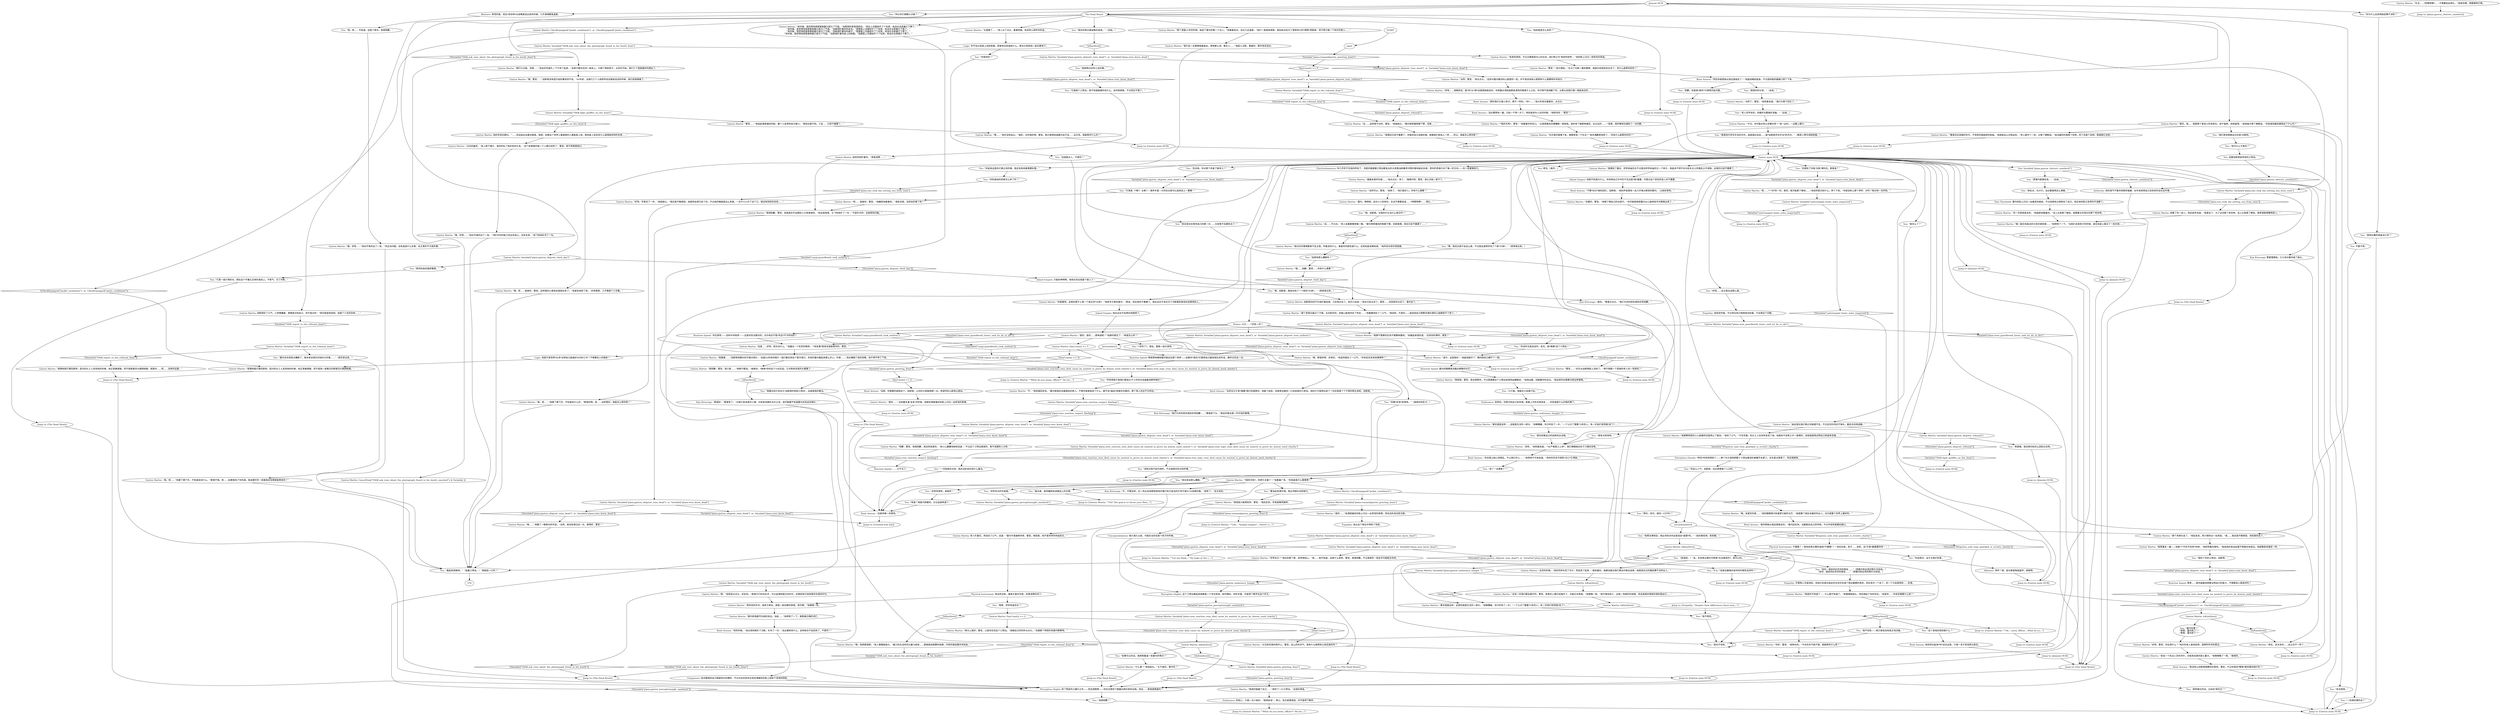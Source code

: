 # PLAZA / GASTON
# Florid and jolly, Gaston Martin is standing in a sunspot and loudly eating a giant ham sandwich.
# ==================================================
digraph G {
	  0 [label="START"];
	  1 [label="input"];
	  2 [label="Gaston Martin: Variable[\"plaza.rene_guardbooth_branc_said_its_do_or_die\"]"];
	  3 [label="Variable[\"plaza.rene_guardbooth_branc_said_its_do_or_die\"]", shape=diamond];
	  4 [label="!(Variable[\"plaza.rene_guardbooth_branc_said_its_do_or_die\"])", shape=diamond];
	  5 [label="Gaston Martin: IsKimHere()"];
	  6 [label="IsKimHere()", shape=diamond];
	  7 [label="!(IsKimHere())", shape=diamond];
	  8 [label="Gaston Martin: “事实就是这样，这真的就是生活的一部分，”他嘟囔着，你只听到了一半。“一个认识了整整79年的人，有一天他们突然就*走了*……”"];
	  9 [label="You: “告诉我吧。”"];
	  10 [label="Gaston Martin: Variable[\"yard.hanged_boots_soles_inspected\"]"];
	  11 [label="Variable[\"yard.hanged_boots_soles_inspected\"]", shape=diamond];
	  12 [label="!(Variable[\"yard.hanged_boots_soles_inspected\"])", shape=diamond];
	  13 [label="Physical Instrument: 他当然没有，基佬才喜欢花呢。别再浪费时间了。"];
	  14 [label="You: 再见。[离开。]"];
	  15 [label="You: “破冰者，我将碾碎前进路途上的冰雪。”"];
	  16 [label="Jump to: [Jeannie HUB]"];
	  17 [label="René Arnoux: “你总是让她心烦意乱，不让我们开心……”他愤愤不平地说道。“用你的花言巧语和*点心*引诱她。”"];
	  18 [label="Gaston Martin: 他看了你一会儿，然后低声说道。“我拿走了，为了记住那个老杂种。没人比我更了解他，我希望能够睹物思人。”"];
	  19 [label="Jump to: [Gaston main HUB]"];
	  20 [label="Empathy: 他从这个想法中得到了安慰。"];
	  21 [label="Gaston Martin: 加斯顿闷闷不乐地盯着铅球。几秒钟过去了。他开口说道：“现在已经太迟了，警官……你回来的太迟了。雷内走了。”"];
	  22 [label="Gaston Martin: “那个老家伙躲过了子弹，长剑和炸药，却被心脏病夺走了性命……”他重重地叹了一口气。“很讽刺，不是吗——就连他自己那颗充满仇恨的心脏都受不了他了。”"];
	  23 [label="You: “喂，我说过我不会这么做，不过我还是帮你找了个新*大球*。”（把球拿出来。）"];
	  24 [label="You: “其实真没那么糟糕。”"];
	  25 [label="Gaston Martin: 他惊恐地盯着你。“真是浪费……”"];
	  26 [label="René Arnoux: “我没有让加斯顿隐瞒你的意思，警官，不过你真有*警察*事务要找我们吗？”"];
	  27 [label="Gaston Martin: “呃……谢谢你，警官。”他嫌恶地看着你。“请告诉我，没有别的事了吧？”"];
	  28 [label="Gaston Martin: Variable[\"plaza.gaston_altgreet_rene_dead\"]  or  Variable[\"plaza.rene_know_dead\"]"];
	  29 [label="Variable[\"plaza.gaston_altgreet_rene_dead\"]  or  Variable[\"plaza.rene_know_dead\"]", shape=diamond];
	  30 [label="!(Variable[\"plaza.gaston_altgreet_rene_dead\"]  or  Variable[\"plaza.rene_know_dead\"])", shape=diamond];
	  31 [label="You: （低语到。）“金，在体育比赛中作弊是*无法接受的*。我可以的。”"];
	  32 [label="Reaction Speed: 雷内的眼睛里流露出尊敬的光芒。"];
	  33 [label="Jump to: [Gaston main HUB]"];
	  34 [label="Gaston Martin: IsKimHere()"];
	  35 [label="IsKimHere()", shape=diamond];
	  36 [label="!(IsKimHere())", shape=diamond];
	  37 [label="Inland Empire: 他永远也不会再玩地掷球了。"];
	  38 [label="Gaston main HUB"];
	  39 [label="Gaston Martin: “雷内和我都守在她的床边，当她……”他停顿了一下，搜索着正确的词汇。"];
	  40 [label="René Arnoux: “死的时候，”他尖锐地填补了沉默，补充了一句：“没必要粉饰什么。这样她也不会回来了，不是吗？”"];
	  41 [label="You: “你为什么会觉得她犹豫不决呢？”"];
	  42 [label="You: “那有点奇怪吧。”"];
	  43 [label="You: “我向你表示最诚挚的哀悼。”（总结。）"];
	  44 [label="Jump to: [The Dead Renés]"];
	  45 [label="Jump to: [Gaston main HUB]"];
	  46 [label="You: “我建议给它命名为‘加斯顿的狗屁三明治’，这就是我的看法。”"];
	  47 [label="Jump to: [Gaston main HUB]"];
	  48 [label="Gaston Martin: “滚开，这是我的！”他猛地躲开了，瞬间把自己都吓了一跳。"];
	  49 [label="Perception (Sight): 这个三明治看起来就像是一个烹饪奇迹，制作精妙，材料丰富。作者很了解烹饪这门手艺。"];
	  50 [label="Reaction Speed: ……它不见了。"];
	  51 [label="Gaston Martin: CancelTask(\"TASK.ask_rene_about_the_photograph_found_in_his_booth_canceled\")--[[ Variable[ ]]"];
	  52 [label="Gaston Martin: “我们认识她，没错……”他友好的面孔一下子亮了起来。“这辈子都住在同一条街上，只隔了两栋房子。从四岁开始，我们三个就是最好的朋友了。”"];
	  53 [label="René Arnoux: “那时我们只是小孩子。那不一样的。*你*……”高大的老兵看着你，点点头。"];
	  54 [label="René Arnoux: “没必要再来一遍，已经一千零一次了。特别是有外人在的时候。”他转向你：“警官？”"];
	  55 [label="Gaston Martin: “我猜他是打算回家吧，因为码头工人发现他的时候，他正穿着便服，而不是我一直看见的那套凤头鹦鹉制服。”"];
	  56 [label="Gaston Martin: “好吧，你拿走了一件。”他摇摇头。“我还是不敢相信，他居然会把它给了你，不过他的确就是这么死板。一旦不小心开了这个口，就没有辩驳的余地……”"];
	  57 [label="Gaston Martin: “也许是时候慢下来，稍微享受一下生活？”他充满歉意地笑了。“还有什么能帮你的吗？”"];
	  58 [label="Gaston Martin: “我猜这已经不重要了。你做你自己该做的事，就像我们其他人一样……所以，我能怎么帮你呢？”"];
	  59 [label="Gaston Martin: “哦，好吧……”他似乎离你远了一些。“完全没问题。没有造成什么伤害，反正真的不关我的事。”"];
	  60 [label="Gaston Martin: Variable[\"plaza.gaston_altgreet_rene_dead\"]  or  Variable[\"plaza.rene_know_dead\"]"];
	  61 [label="Variable[\"plaza.gaston_altgreet_rene_dead\"]  or  Variable[\"plaza.rene_know_dead\"]", shape=diamond];
	  62 [label="!(Variable[\"plaza.gaston_altgreet_rene_dead\"]  or  Variable[\"plaza.rene_know_dead\"])", shape=diamond];
	  63 [label="Gaston Martin: “不，”他快速回复到。“雷内是瑞瓦肖最固执的男人。不管你或者我说了什么，都不会*逼迫*他做任何事的。那个男人完全不为所动。”"];
	  64 [label="You: “你说得对，这不关我们的事。”"];
	  65 [label="Kim Kitsuragi: “那就好，”警督笑了。“对我们来说是件小事，对他来说确实无价之宝。他可能都不知道雷内还有这张相片。”"];
	  66 [label="Gaston Martin: “我真的不知道了……什么都不知道了。”他慢慢摇摇头，然后想起了你的存在。“但是你……你肯定需要什么吧？”"];
	  67 [label="You: “等等，伊苏林迪百合？”"];
	  68 [label="Jump to: [Gaston Martin: \"\"Life... *mnjam-mnjam*... doesn't n...\"]"];
	  69 [label="Gaston Martin: “我真的超越了自己……”他咬了一口三明治。“这就叫神圣。”"];
	  70 [label="Gaston Martin: “这……不太对。”老人连看都懒得看一眼。“雷内想穿着他的制服下葬。但是我猜，现在已经不重要了……”"];
	  71 [label="Jump to: [Gaston main HUB]"];
	  72 [label="Logic: 你不会从他身上找到答案。即使老兵知道些什么，那也已经和他一起长眠地下。"];
	  73 [label="Jump to: [Gaston Martin: \"\"Let me think...\" He looks at the c...\"]"];
	  74 [label="You: “所以你们俩都认识她？”"];
	  75 [label="You: “抱歉，但是我*真的*只想再问些问题。”"];
	  76 [label="Gaston Martin: “该死，”他笑着说道。“*从严格意义上讲*，我们俩跟她还处于订婚状态呢。”"];
	  77 [label="Gaston Martin: “当然了，警官，”他笑着说道。“我们只剩下回忆了。”"];
	  78 [label="You: “一些很刻薄的话？”"];
	  79 [label="Inland Empire: 万能的神明啊，他现在完全就是个废人了！"];
	  80 [label="Gaston Martin: Variable[\"TASK.report_to_the_tribunal_done\"]"];
	  81 [label="Variable[\"TASK.report_to_the_tribunal_done\"]", shape=diamond];
	  82 [label="!(Variable[\"TASK.report_to_the_tribunal_done\"])", shape=diamond];
	  83 [label="Jump to: [Gaston main HUB]"];
	  84 [label="You: “重油会危害环境。我必须想办法除掉它。”"];
	  85 [label="You: “你觉得是不是我们那段关于工作的对话逼着他那样做的？”"];
	  86 [label="Jump to: [Gaston main HUB]"];
	  87 [label="Jump to: [Gaston main HUB]"];
	  88 [label="Gaston Martin: “很抱歉，警官，我只是……”他擦干眼泪。“谢谢你，*谢谢*你的这个小纪念品。它对我来说真的太重要了。”"];
	  89 [label="You: “我不怕死——我只害怕没有真正地活着。”"];
	  90 [label="Gaston Martin: “什么事？”他抬起头。“关于谁的，雷内吗？”"];
	  91 [label="Inland Empire: 但是不知道为什么，你觉得自己手中的干花还是*很*重要。尽管对这个悲伤的老人并不重要。"];
	  92 [label="Gaston Martin: “又见到你真的很开心，警官。这么好的天气，我有什么能帮到公民武装的吗？"];
	  93 [label="You: “告诉我，你对那个死者了解多少？”"];
	  94 [label="Gaston Martin: “生活……*吧唧吧唧*……不需要如此挣扎。”他捂住嘴，想要掩饰打嗝。"];
	  95 [label="Jump to: [The Dead Renés]"];
	  96 [label="Jump to: [Gaston Martin: \"\"What do you mean, officer?\" He loo...\"]"];
	  97 [label="Gaston Martin: “去世的时候，”他的同伴补完了句子，然后笑了起来：“直到最后，她都没能在我们俩当中做出选择。她是我见过的最犹豫不决的女人。”"];
	  98 [label="Composure: 他试着维持自己那副快乐的模样，不过内在的悲伤在他布满皱纹的脸上投射下深深的阴影。"];
	  99 [label="Gaston Martin: “我再重复一遍——他是个*不折不扣的*杂种。”他转而看向弹坑。“就连他的老战友都不想留在他身边。他就像条老毒蛇一样。”"];
	  100 [label="Gaston Martin: “哦……抱歉，警官……你有什么需要？”"];
	  101 [label="Jump to: [Gaston main HUB]"];
	  102 [label="Gaston Martin: “哦……”他并没有抬头。“很好。对你很好啊，警官。我只是想知道雷内会不会……没关系。我能帮你什么吗？”"];
	  103 [label="Reaction Speed: 等等……是你逼着他想要证明自己的能力，不需要他人施舍的吗？"];
	  104 [label="Perception (Smell): *然后*你突然想到了——那个天才混球把整个三明治都浸在蜂蜜芥末里了。实在是太堕落了。而且很美味。"];
	  105 [label="Gaston Martin: “最最亲爱的珍妮……”他点点头，笑了。“随便问吧，警官，我认识她一辈子了。”"];
	  106 [label="You: “他为什么不喜欢？”"];
	  107 [label="Gaston Martin: “两年前的冬天，她死于肺炎。那是一条安静的旅程。很平静。”他微微一笑。"];
	  108 [label="Gaston Martin: “她总是在我们俩之间摇摆不定，不过这份时间还不够长，最后也没有成婚。”"];
	  109 [label="You: “他真有那么糟糕吗？”"];
	  110 [label="You: “他到底是怎么死的？”"];
	  111 [label="Gaston Martin: Variable[\"plaza.ene_took_the_setting_sun_from_rene\"]"];
	  112 [label="Variable[\"plaza.ene_took_the_setting_sun_from_rene\"]", shape=diamond];
	  113 [label="!(Variable[\"plaza.ene_took_the_setting_sun_from_rene\"])", shape=diamond];
	  114 [label="Jump to: [The Dead Renés]"];
	  115 [label="Jump to: [Gaston main HUB]"];
	  116 [label="Jump to: [Gaston main HUB]"];
	  117 [label="You: “看起来很美味。”（指着三明治。）“我能尝一口吗？”"];
	  118 [label="Electrochemistry: 你几乎听不见他的声音了。泡菜的香甜跟三明治散发出的大蒜黄油和腌渍洋葱的香味彼此协调，把你的思维引向了唯一的方向——你一定要拥有它。"];
	  119 [label="You: “火行者。我能在火焰里行走。”"];
	  120 [label="Jump to: [The Dead Renés]"];
	  121 [label="You: “讽刺对我不起作用的，不过我想问你点别的事。”"];
	  122 [label="Jump to: [Gaston Martin: \"\"What do you mean, officer?\" He loo...\"]"];
	  123 [label="Gaston Martin: Variable[\"plaza.gaston_endurance_hunger_\"]"];
	  124 [label="Variable[\"plaza.gaston_endurance_hunger_\"]", shape=diamond];
	  125 [label="!(Variable[\"plaza.gaston_endurance_hunger_\"])", shape=diamond];
	  126 [label="Jump to: [Empathy: \"Despite their differences these men...\"]"];
	  127 [label="You: “首先权衡自己的选择完全没错。”"];
	  128 [label="Gaston Martin: Variable[\"plaza.gaston_altgreet_tribunal\"]"];
	  129 [label="Variable[\"plaza.gaston_altgreet_tribunal\"]", shape=diamond];
	  130 [label="!(Variable[\"plaza.gaston_altgreet_tribunal\"])", shape=diamond];
	  131 [label="You: “真遗憾。我还想问他怎么回到过去呢。”"];
	  132 [label="Gaston Martin: “那个混蛋16岁的时候，她成了雷内的第一个女人。”他看着老兵，目光几近温柔。“他们一直相亲相爱，直到他决定为了某种伟大的*理想*而献身，而不愿只做一个快乐的男人……”"];
	  133 [label="Gaston Martin: “哦，警官……”加斯顿没有因为他的爆发而不安。“80年前，当我们三个人刚刚学会走路和说话的时候，就已经很难看了。”"];
	  134 [label="Pain Threshold: 雷内的脸上闪过一丝痛苦的痕迹，不过他很快又控制住了自己。现在他的脸又变得风平浪静了。"];
	  135 [label="Gaston Martin: IsKimHere()"];
	  136 [label="IsKimHere()", shape=diamond];
	  137 [label="!(IsKimHere())", shape=diamond];
	  138 [label="Gaston Martin: “总有一天我们都会离开的，警官。我爱的人都已经离开了。可能正在等我。”他微微一笑。“我不害怕死亡。这是一场美好的旅程，而且我真的很想念我的朋友们……”"];
	  139 [label="Gaston Martin: Variable[\"plaza.gaston_altgreet_rene_dead\"]  or  Variable[\"plaza.rene_know_dead\"]"];
	  140 [label="Variable[\"plaza.gaston_altgreet_rene_dead\"]  or  Variable[\"plaza.rene_know_dead\"]", shape=diamond];
	  141 [label="!(Variable[\"plaza.gaston_altgreet_rene_dead\"]  or  Variable[\"plaza.rene_know_dead\"])", shape=diamond];
	  142 [label="Gaston Martin: Variable[\"plaza.gaston_altgreet_rene_dead\"]  or  Variable[\"plaza.rene_know_dead\"]"];
	  143 [label="Variable[\"plaza.gaston_altgreet_rene_dead\"]  or  Variable[\"plaza.rene_know_dead\"]", shape=diamond];
	  144 [label="!(Variable[\"plaza.gaston_altgreet_rene_dead\"]  or  Variable[\"plaza.rene_know_dead\"])", shape=diamond];
	  145 [label="Gaston Martin: “世界末日？”他向后靠了靠，显然很担心。“我……我不知道，这是什么意思，警官。我很抱歉。不过谢谢你！我会尽可能配合你的。”"];
	  146 [label="Gaston Martin: Variable[\"plaza.gaston_perceptionsight_sandwich\"]"];
	  147 [label="Variable[\"plaza.gaston_perceptionsight_sandwich\"]", shape=diamond];
	  148 [label="!(Variable[\"plaza.gaston_perceptionsight_sandwich\"])", shape=diamond];
	  149 [label="You: “拜托，老兄，就咬一口行吗？”"];
	  150 [label="Logic: 他是不是觉得*必须*证明自己能做好分内的工作？不需要别人的施舍？"];
	  151 [label="Gaston Martin: IsKimHere()"];
	  152 [label="IsKimHere()", shape=diamond];
	  153 [label="!(IsKimHere())", shape=diamond];
	  154 [label="You: “如果可以的话，我想再重温一些雷内的情况？”"];
	  155 [label="Kim Kitsuragi: 警督慢慢地，久久地对着你摇了摇头。"];
	  156 [label="Gaston Martin: “她对任何事情都拿不定主意。早餐该吃什么，最喜欢的颜色是什么，还有到底该嫁给谁。”他的目光快乐而疏离。"];
	  157 [label="You: “某种右翼的保皇派口号？”"];
	  158 [label="Gaston Martin: “‘要是在纪尧姆的年代，不用审判就能把你枪毙。’他就是这么对我说的。”老人振作了一些，又擦了擦眼泪。“他活着的时候是个杂种，死了还是个杂种。那就随它去吧。”"];
	  159 [label="Jump to: [Gaston main HUB]"];
	  160 [label="Gaston Martin: “是的，是的……那味道呢？”他靠的更近了。“味道怎么样？”"];
	  161 [label="You: “味道？我就只顾着吃，忘记品尝味道了。”"];
	  162 [label="You: “*求你了*，朋友，跟我一起分享吧。”"];
	  163 [label="Gaston Martin: Variable[\"XP.gaston_said_rene_guardjob_is_evrarts_charity\"]"];
	  164 [label="Variable[\"XP.gaston_said_rene_guardjob_is_evrarts_charity\"]", shape=diamond];
	  165 [label="!(Variable[\"XP.gaston_said_rene_guardjob_is_evrarts_charity\"])", shape=diamond];
	  166 [label="Physical Instrument: 不重要？！保持体育比赛的诚信*不重要*？！快拉住我，孩子……该死，这*才是*最重要的吧！！！"];
	  167 [label="Gaston Martin: 老人盯着花，然后叹了口气，说道：“雷内不是植物学家，警官。相信我，他不喜欢伊苏林迪百合。”"];
	  168 [label="Gaston Martin: “我，呃……”他摸了摸下巴，不知道该说什么。“那很不错。呃……如果我挡了你的道，我会挪开的！或者我还有哪里能帮到你？”"];
	  169 [label="Jump to: [Gaston Martin: \"\"Oh? The goal is to throw your *bou...\"]"];
	  170 [label="René Arnoux: 他突然记起来*你*还在这里，于是一言不发地转过身去。"];
	  171 [label="You: “走了？去哪里了？”"];
	  172 [label="Gaston Martin: “是的。我……我爱那个爱发火的老家伙。他不值得，但我值得。”他用袖子擦了擦眼泪。“你知道他最后跟我说了什么吗？”"];
	  173 [label="Kim Kitsuragi: “是的。”警督点点头。“我们为你的损失感到非常抱歉。”"];
	  174 [label="Gaston Martin: Variable[\"plaza.gaston_altgreet_rene_dead\"]  or  Variable[\"plaza.rene_know_dead\"]"];
	  175 [label="Variable[\"plaza.gaston_altgreet_rene_dead\"]  or  Variable[\"plaza.rene_know_dead\"]", shape=diamond];
	  176 [label="!(Variable[\"plaza.gaston_altgreet_rene_dead\"]  or  Variable[\"plaza.rene_know_dead\"])", shape=diamond];
	  177 [label="You: “我想再问问你工会的事。”"];
	  178 [label="You: “好吧……反正我也没那么饿。”"];
	  179 [label="Reaction Speed: 那就意味着制服可能还在那个岗亭——如果你*真的*打算把自己献给瑞瓦肖的话，最好记住这一点。"];
	  180 [label="Gaston Martin: “我猜他是打算回家吧，因为码头工人发现他的时候，他正穿着便服，而不是那套凤头鹦鹉制服，就是你……呃……没收的这套。”"];
	  181 [label="Gaston Martin: IsKimHere()"];
	  182 [label="IsKimHere()", shape=diamond];
	  183 [label="!(IsKimHere())", shape=diamond];
	  184 [label="You: “雷内在哪？”\n“等等，雷内死了？”\n“等等，雷内死了？”"];
	  185 [label="You: “听起来这是你们俩之间的事。我还有其他事情要处理。”"];
	  186 [label="You: 不要干预。"];
	  187 [label="Jeannie HUB"];
	  188 [label="Jump to: [The Dead Renés]"];
	  189 [label="Gaston Martin: “过去的幽灵。”老人脱下帽子，海风吹乱了他灰色的头发。“这个故事里的每一个人都已经死了，警官。我不想再提他们。”"];
	  190 [label="Gaston Martin: “呃……*一切*的一切，真的。我可能更了解他……”他突然意识到什么，停了下来。“你是说树上那个茶杯，对吗？我对他一无所知。”"];
	  191 [label="You: “它真是（*嗝*）太棒了！营养丰富！它的优点我可以连续说上一整晚！”"];
	  192 [label="Gaston Martin: “我猜干警察的应该不需要味蕾吧。”他看起来很失望。“还有别的事吗，警官？”"];
	  193 [label="René Arnoux: “这是你唯一的原则。”"];
	  194 [label="Gaston Martin: “哦……”他瞥了一眼焦灼的字迹。“当然。我没有想过这一点。做得好，警官！”"];
	  195 [label="Gaston Martin: “我很高兴能帮到你，警官，”他回复到，声音疲惫而破碎。"];
	  196 [label="Jump to: [Gaston main HUB]"];
	  197 [label="Gaston Martin: “我看看……”加斯顿用颤抖的手接过相片。“这是60年前的相片！我们都去参加了那次游行。年轻的雷内看起来那么开心，珍妮……”泪水模糊了他的双眼，他不得不停了下来。"];
	  198 [label="Empathy: 尽管两人天差地别，但他们还是在彼此的生命中扮演了相当重要的角色，现在其中一个走了，另一个只会感觉到……失落。"];
	  199 [label="You: “我不想死。”"];
	  200 [label="Gaston Martin: Variable[\"TASK.report_to_the_tribunal_done\"]"];
	  201 [label="Variable[\"TASK.report_to_the_tribunal_done\"]", shape=diamond];
	  202 [label="!(Variable[\"TASK.report_to_the_tribunal_done\"])", shape=diamond];
	  203 [label="Gaston Martin: “你好，警官。”他转向你。“今天的天气真不错，我能帮你什么呢？”"];
	  204 [label="You: “嗨，加斯顿。对我的行头没什么意见吗？”"];
	  205 [label="You: “你提到了珍妮-玛丽·博利厄。那是谁？”"];
	  206 [label="You: “她怎么了？”"];
	  207 [label="The Dead Renés"];
	  208 [label="Perception (Sight): 除了明显的火腿片之外——而且很肥厚——你还注意到下面露出西红柿的边缘。而且……那是蛋黄酱吗？"];
	  209 [label="Gaston Martin: Variable[\"plaza.rene_reaction_rene_died_cause_he_wanted_to_prove_he_doesnt_need_charity\"]"];
	  210 [label="Variable[\"plaza.rene_reaction_rene_died_cause_he_wanted_to_prove_he_doesnt_need_charity\"]", shape=diamond];
	  211 [label="!(Variable[\"plaza.rene_reaction_rene_died_cause_he_wanted_to_prove_he_doesnt_need_charity\"])", shape=diamond];
	  212 [label="Jump to: [The Dead Renés]"];
	  213 [label="Conceptualization: 很久很久以前。可能在当你还是个孩子的时候。"];
	  214 [label="Gaston Martin: “事实就是这样……这就是生活的一部分，”他嘟囔着，你只听到了一半。“一个认识了整整79年的人，有一天他们突然就*走了*……”"];
	  215 [label="You: “我也不怕死。”"];
	  216 [label="You: “这个游戏的规则是什么？”"];
	  217 [label="Jump to: [Jeannie HUB]"];
	  218 [label="Gaston Martin: “*我的天啦*，警官！”他看着你的伤口。“比我想象的还要糟糕！相信我，我非常了解那种痛苦，在过去的……一周里，我的臀部也遇到了一点问题。”"];
	  219 [label="Gaston Martin: 他的声音在颤抖。“……而且她永远看在眼里。我想，如果这个世界上最美丽的人都能爱上他，那他身上肯定有什么值得她坚持的东西……”"];
	  220 [label="Jump to: [Gaston main HUB]"];
	  221 [label="Jump to: [Gaston main HUB]"];
	  222 [label="Gaston Martin: Variable[\"plaza.rene_reaction_rene_died_cause_he_wanted_to_prove_he_doesnt_need_charity\"]  or  Variable[\"plaza.rene_logic_rene_died_cause_he_wanted_to_prove_he_doesnt_need_charity\"]"];
	  223 [label="Variable[\"plaza.rene_reaction_rene_died_cause_he_wanted_to_prove_he_doesnt_need_charity\"]  or  Variable[\"plaza.rene_logic_rene_died_cause_he_wanted_to_prove_he_doesnt_need_charity\"]", shape=diamond];
	  224 [label="!(Variable[\"plaza.rene_reaction_rene_died_cause_he_wanted_to_prove_he_doesnt_need_charity\"]  or  Variable[\"plaza.rene_logic_rene_died_cause_he_wanted_to_prove_he_doesnt_need_charity\"])", shape=diamond];
	  225 [label="You: “一切结束的太快，我还没机会形成什么看法。”"];
	  226 [label="Jump to: [The Dead Renés]"];
	  227 [label="Gaston Martin: Variable[\"plaza.gaston_greeting_done\"]"];
	  228 [label="Variable[\"plaza.gaston_greeting_done\"]", shape=diamond];
	  229 [label="!(Variable[\"plaza.gaston_greeting_done\"])", shape=diamond];
	  230 [label="Jump to: [Gaston main HUB]"];
	  231 [label="Jump to: [Gaston main HUB]"];
	  232 [label="Gaston Martin: “其实，没关系的……反正也不一样了……”"];
	  233 [label="Jump to: [Gaston main HUB]"];
	  234 [label="Gaston Martin: “好吧……准确来说，是*你*从*我*这里把她偷走的，你把墨水洒到她那条漂亮的黄裙子上之后，你们俩不是闹翻了吗，从那以后我们俩一直挺亲近的……”"];
	  235 [label="Gaston Martin: “那个老家伙走了，”他回复到，努力想挤出一丝笑容。“我……我还是不敢相信，但他真的走了。”"];
	  236 [label="Gaston Martin: “好吧，警官，你在想什么？”快乐的老人身体前倾，很想听听你的意见。"];
	  237 [label="You: “你没听见我说话吗，老兄。我*需要*这个三明治！”"];
	  238 [label="You: “依照法律规定，我必须告诉你这是违反*道德*的。”（指向那些球，眨眨眼。）"];
	  239 [label="Gaston Martin: “哦，呃……谢谢你，警官。这样我的心情肯定就放松多了。”他紧张地笑了笑。“非常惬意，几乎像是个小市集。”"];
	  240 [label="Jump to: [The Dead Renés]"];
	  241 [label="Gaston Martin: “这是……好吧，其实没什么。”他露出一个机灵的微笑。“*有些事*我肯定是能帮你的，警官。”"];
	  242 [label="Rhetoric: 茶杯？哦，因为那套陶瓷盔甲。真聪明。"];
	  243 [label="Jump to: [Gaston main HUB]"];
	  244 [label="René Arnoux: “不要*玷污*她的回忆，加斯顿。”他的声音里有一丝几乎难以察觉的颤抖。“让她安息吧。”"];
	  245 [label="René Arnoux: “是你把她从我这里偷走的，”雷内回复到，试着稳定自己的呼吸，不过手依然紧握在胸口。"];
	  246 [label="Gaston Martin: Variable[\"TASK.light_graffito_on_fire_done\"]"];
	  247 [label="Variable[\"TASK.light_graffito_on_fire_done\"]", shape=diamond];
	  248 [label="!(Variable[\"TASK.light_graffito_on_fire_done\"])", shape=diamond];
	  249 [label="Gaston Martin: “警官……”他抬起满是皱纹的脸，整个人显得苍老又矮小。“我现在做不到。工会……已经不重要了。”"];
	  250 [label="You: “它就是个三明治，我不知道能跟你说什么。当时我很饿，不过现在不饿了。”"];
	  251 [label="Gaston Martin: Variable[\"plaza.gaston_altgreet_rene_dead\"]  or  Variable[\"plaza.gaston_altgreet_rene_uniform\"]"];
	  252 [label="Variable[\"plaza.gaston_altgreet_rene_dead\"]  or  Variable[\"plaza.gaston_altgreet_rene_uniform\"]", shape=diamond];
	  253 [label="!(Variable[\"plaza.gaston_altgreet_rene_dead\"]  or  Variable[\"plaza.gaston_altgreet_rene_uniform\"])", shape=diamond];
	  254 [label="firstsandwich"];
	  255 [label="You: “他很抱歉？”"];
	  256 [label="You: “其实我也在等待自己的那一天……已经等不及要死去了！”"];
	  257 [label="Jump to: [Gaston Martin: \"\"Oh... sorry, officer... What do yo...\"]"];
	  258 [label="Gaston Martin: “这……这样是不对的，警官。”他摇摇头。“雷内想穿着制服下葬，但是……”"];
	  259 [label="Gaston Martin: “警官……”欢乐从加斯顿脸上消失了。“想不想跟一个孤独的老人玩一场游戏？”"];
	  260 [label="Gaston Martin: “哦，亲爱的珍妮……”他的眼睛里闪烁着梦幻般的光芒。“她是整个瑞瓦肖最好的女人。也许是整个世界上最好的。”"];
	  261 [label="Gaston Martin: “当然，警官。”他点点头。“这样对雷内颤动的心脏更好一些。并不是说他承认那里有什么需要修补的地方。”"];
	  262 [label="You: “你知道他的奖章怎么样了吗？”"];
	  263 [label="Gaston Martin: Variable[\"plaza.gaston_altgreet_third_day\"]"];
	  264 [label="Variable[\"plaza.gaston_altgreet_third_day\"]", shape=diamond];
	  265 [label="!(Variable[\"plaza.gaston_altgreet_third_day\"])", shape=diamond];
	  266 [label="You: “即将到来的国家警察。”"];
	  267 [label="You: “非常有营养。谢谢你！”"];
	  268 [label="Reaction Speed: ‘非生即死——没有中间地带’——这是你告诉雷内的。也许他也不是*完全*不为所动的？"];
	  269 [label="You: “某种难忘的话，比如说‘明天见’？”"];
	  270 [label="You: “我们再多聊聊这位珍妮-玛丽吧。”"];
	  271 [label="Jump to: [Jeannie HUB]"];
	  272 [label="Gaston Martin: “当然可以，警官。”他笑了。“他们是好人。你有什么需要？”"];
	  273 [label="You: “什么？他是在雇佣兵宣判的时候死去的吗？”"];
	  274 [label="Gaston Martin: Variable[\"TASK.report_to_the_tribunal_done\"]"];
	  275 [label="Variable[\"TASK.report_to_the_tribunal_done\"]", shape=diamond];
	  276 [label="!(Variable[\"TASK.report_to_the_tribunal_done\"])", shape=diamond];
	  277 [label="You: “雷内去世真是太糟糕了，我本来还想问问他铃兰的事……”（把花拿出来。）"];
	  278 [label="Gaston Martin: “我猜到了最后，伊苏林迪百合不过是旧伊苏林迪的又一个碎片，保皇派不得不向马佐夫主义的叛乱分子投降。这真的已经不重要了。”"];
	  279 [label="Gaston Martin: “警官！”他大喊到。“在马丁内斯一看到警察，我就已经感觉安全多了。有什么能帮你的吗？”"];
	  280 [label="René Arnoux: “没错，你需要的就是这个，加斯顿。让你的大屁股再肥一点。希望你的心脏停止跳动。”"];
	  281 [label="Endurance: 别担心，只是一点小挫折。“继续前进”，骑士。有志者事竟成。你不能停下脚步。"];
	  282 [label="You: “你爱他吗？”"];
	  283 [label="Gaston Martin: 加斯顿叹了口气，小声嘟囔着，更像是对他自己，而不是对你：“很可能是地狱吧。他是个十足的杂种……”"];
	  284 [label="Gaston Martin: “*我的天啦*，你把它点着了！”他看着广场。“你到底是什么警察啊？”"];
	  285 [label="Jump to: [Gaston main HUB]"];
	  286 [label="You: “真是现代烹饪手法的杰作。或者我应该说……是*加斯顿烹饪手法*的杰作。”（朝男人赞许地眨眨眼。）"];
	  287 [label="You: “的确*非常*有营养。”（揉揉你的肚子。）"];
	  288 [label="Gaston Martin: DayCount() >= 5"];
	  289 [label="DayCount() >= 5", shape=diamond];
	  290 [label="!(DayCount() >= 5)", shape=diamond];
	  291 [label="René Arnoux: “当异见分子来*强暴*我们的国家时，他躲了起来，但是想试着咬一口他亲爱的三明治，他的爪子就伸出来了？你还真是个了不得的寄生虫呢，加斯顿。”"];
	  292 [label="Gaston Martin: “抱歉，警官，我很抱歉，我没有恶意的，”他小心翼翼地继续说道：“不过这个三明治是我的，我不会跟别人分享。”"];
	  293 [label="Gaston Martin: “相信我，警官，我也想帮你，不过我需要这个三明治来保持血糖稳定。”他扭动着，回避着你的目光。“我这把年纪需要注意这种事情。”"];
	  294 [label="secondsandwich"];
	  295 [label="You: “别这么小气，加斯顿，这玩意够每个人分的。”"];
	  296 [label="Gaston Martin: “哦，那很好啊，非常好。”他显然是松了一口气。“你肯定还有其他事情吧？”"];
	  297 [label="Empathy: 他有些怀疑，不过现在他只想继续向前看，不去想这个问题。"];
	  298 [label="Gaston Martin: Variable[\"plaza.rene_reaction_respect_flashing\"]"];
	  299 [label="Variable[\"plaza.rene_reaction_respect_flashing\"]", shape=diamond];
	  300 [label="!(Variable[\"plaza.rene_reaction_respect_flashing\"])", shape=diamond];
	  301 [label="Kim Kitsuragi: “我们为你的损失感到非常抱歉……”警督低下头。“朋友的离去是一件可怕的事情。”"];
	  302 [label="Gaston Martin: “哦，他倒是很想。”老人慢慢摇摇头。“暴力的生活终将以暴力结束……那就是他想要的结果。可悲的是结果并非如此。”"];
	  303 [label="Jump to: [Gaston main HUB]"];
	  304 [label="René Arnoux: “然后你就把她从我这里偷走了！”他猛地朝前挺身，不过很快就抓着胸口停了下来。"];
	  305 [label="Gaston Martin: “我们这一生都憎恨着彼此。恨得那么深，事实上……”他陷入沉默，看着你，眼中饱含泪水。"];
	  306 [label="You: “这就是女人，不是吗？”"];
	  307 [label="Gaston Martin: “他那颗愤怒的小心脏最终还是停止了跳动。”他叹了口气。“今天早晨，码头工人在岗亭发现了他。他根本不该再工作一星期的，但他就是想证明自己到底有坚强……”"];
	  308 [label="Jump to: [Gaston main HUB]"];
	  309 [label="You: “喂，加斯顿，我给你找了一个新的*大球*。”（把球拿出来。）"];
	  310 [label="Gaston Martin: “你留着吧，这根本算不上是一个真正的*大球*。”他挥手示意你离开。“再说，现在真的不重要了。我永远也不会在马丁内斯看到其他玩地掷球的人。”"];
	  311 [label="Gaston Martin: Variable[\"plaza.gaston_altgreet_rene_dead\"]  or  Variable[\"plaza.rene_know_dead\"]"];
	  312 [label="Variable[\"plaza.gaston_altgreet_rene_dead\"]  or  Variable[\"plaza.rene_know_dead\"]", shape=diamond];
	  313 [label="!(Variable[\"plaza.gaston_altgreet_rene_dead\"]  or  Variable[\"plaza.rene_know_dead\"])", shape=diamond];
	  314 [label="Gaston Martin: Variable[\"cargo.guardbooth_took_uniform\"]"];
	  315 [label="Variable[\"cargo.guardbooth_took_uniform\"]", shape=diamond];
	  316 [label="!(Variable[\"cargo.guardbooth_took_uniform\"])", shape=diamond];
	  317 [label="Gaston Martin: Variable[\"TASK.ask_rene_about_the_photograph_found_in_his_booth\"]"];
	  318 [label="Variable[\"TASK.ask_rene_about_the_photograph_found_in_his_booth\"]", shape=diamond];
	  319 [label="!(Variable[\"TASK.ask_rene_about_the_photograph_found_in_his_booth\"])", shape=diamond];
	  320 [label="Gaston Martin: “嗯，”他轻轻点点头，回复到。“那是它们的旧名字，可以追溯到国王的时代，纹章和其它他钟爱的东西的时代。”"];
	  321 [label="Gaston Martin: DayCount() == 2"];
	  322 [label="DayCount() == 2", shape=diamond];
	  323 [label="!(DayCount() == 2)", shape=diamond];
	  324 [label="Gaston Martin: “我马上就好，警官。让我先吃完这个三明治。”他朝自己的同伴点点头。“先跟那个愤怒的老雷内聊聊吧。”"];
	  325 [label="Jump to: [plaza.gaston_rhetoric_sandwich]"];
	  326 [label="Authority: 他的语气不像寻常那样强硬，似乎他觉得自己没有权利谈论这件事。"];
	  327 [label="Gaston Martin: “没事的，警官。”他理了理自己的白胡子。“你可能刚刚把雷内从心脏病发作中解救出来了。”"];
	  328 [label="Jump to: [Gaston main HUB]"];
	  329 [label="Jump to: [Gaston main HUB]"];
	  330 [label="You: “老人迟早会死，你最好也要做好准备。”（总结。）"];
	  331 [label="Gaston Martin: “有时候，我觉得他穿那套制服只是为了气我。”加斯顿的笑容很悲伤。“现在上天跟他开了个玩笑，他没办法穿着它下葬了。”\n“有时候，我觉得他穿那套制服只是为了气我。”加斯顿盯着你的夹克。“我猜是上天跟他开了个玩笑，他没办法穿着它下葬了。”\n“有时候，我觉得他穿那套制服只是为了气我。”加斯顿盯着你的裤子。“我猜是上天跟他开了个玩笑，他没办法穿着它下葬了。”\n“有时候，我觉得他穿那套制服只是为了气我。”加斯顿盯着你身上的制服。“我猜是上天跟他开了个玩笑，他没办法穿着它下葬了。”"];
	  332 [label="Jump to: [The Dead Renés]"];
	  333 [label="You: “我，呃……不知道。这是个意外。我很抱歉。”"];
	  334 [label="You: “世界末日的先驱者。”"];
	  335 [label="Gaston Martin: CheckEquipped(\"jacket_carabineer\")"];
	  336 [label="CheckEquipped(\"jacket_carabineer\")", shape=diamond];
	  337 [label="!(CheckEquipped(\"jacket_carabineer\"))", shape=diamond];
	  338 [label="Gaston Martin: Variable[\"plaza.reneandgaston_greeting_done\"]"];
	  339 [label="Variable[\"plaza.reneandgaston_greeting_done\"]", shape=diamond];
	  340 [label="!(Variable[\"plaza.reneandgaston_greeting_done\"])", shape=diamond];
	  341 [label="Gaston Martin: “是的……”他满是皱纹的脸上闪过一丝奇怪的表情，然后消失地无影无踪。"];
	  342 [label="Gaston Martin: “不过，你可能也有公务要办吧？”他一边问，一边戴上帽子。"];
	  343 [label="Gaston Martin: “哦，好吧……”他似乎离你远了一些。“*我*对你的能力完全有信心。还有未来，”他飞快地补充了一句。"];
	  344 [label="You: “它是一座灯塔的光，照在这个平庸又乏味的海滨上。不客气，马丁内斯。”"];
	  345 [label="Kim Kitsuragi: “不，不要这样。在一场业余地掷球游戏中强行执行适当的引导不是RCM该做的事。”他笑了。“没关系的。”"];
	  346 [label="You: “给你，留给你纪念你的朋友……”（把雷内和女孩的照片交给他。）\n“给你，留给你纪念你的朋友……”（把雷内和女孩的照片交给他。）"];
	  347 [label="Gaston Martin: CheckEquipped(\"jacket_carabineer\")  or  CheckEquipped(\"pants_carabineer\")"];
	  348 [label="CheckEquipped(\"jacket_carabineer\")  or  CheckEquipped(\"pants_carabineer\")", shape=diamond];
	  349 [label="!(CheckEquipped(\"jacket_carabineer\")  or  CheckEquipped(\"pants_carabineer\"))", shape=diamond];
	  350 [label="Gaston Martin: Variable[\"TASK.ask_rene_about_the_photograph_found_in_his_booth_done\"]"];
	  351 [label="Variable[\"TASK.ask_rene_about_the_photograph_found_in_his_booth_done\"]", shape=diamond];
	  352 [label="!(Variable[\"TASK.ask_rene_about_the_photograph_found_in_his_booth_done\"])", shape=diamond];
	  353 [label="Gaston Martin: “有很多原因，不过主要是因为公社社员。他们称之为‘革命的钟声’。”他的脸上闪过一抹悲伤的笑容。"];
	  354 [label="You: 说服加斯顿放弃他的三明治。"];
	  355 [label="You: Variable[\"plaza.gaston_rhetoric_sandwich\"]"];
	  356 [label="Variable[\"plaza.gaston_rhetoric_sandwich\"]", shape=diamond];
	  357 [label="!(Variable[\"plaza.gaston_rhetoric_sandwich\"])", shape=diamond];
	  358 [label="You: “愿雷内能够安息。”（总结。）"];
	  359 [label="Gaston Martin: “太遗憾了……”老人点了点头，看着地面。他没有认真听你的话。"];
	  360 [label="Jump to: [Jeannie HUB]"];
	  361 [label="Gaston Martin: “另一件是我拿走的。”他挑衅地看着你。“没人比我更了解他，我需要点东西记住那个老杂种。”"];
	  362 [label="Gaston Martin: “我，呃……”他摸了摸下巴，不知道说什么好。“那很好啊。呃……这样更好。我能怎么帮你呢？”"];
	  363 [label="Endurance: 突然间，你意识到自己有多饿。距离上次吃东西肯定……天知道是什么时候的事了。"];
	  364 [label="Jump to: [Untitled hub (02)]"];
	  365 [label="Gaston Martin: “雷内，啧啧啧。这叫小小的快乐。生活不需要变成……*吧唧吧唧*……挣扎。”"];
	  366 [label="Gaston Martin: “是的……”当他重复着‘安息’的时候，他那张满是皱纹的脸上闪过一丝奇怪的表情。"];
	  367 [label="You: “放松点，伙计们，没必要搞得这么难看。”"];
	  368 [label="You: “感谢你的分享。”（总结。）"];
	  369 [label="Rhetoric: 奇怪的是，现在*老杂种*从他嘴里说出来的时候，几乎满满都是温柔。"];
	  370 [label="Gaston Martin: “唯一留在他身边的只有珍妮和我……”他停顿了一下。“当我们还是孩子的时候，她在他身上看见了一些东西……”"];
	  371 [label="You: “我吃了你的三明治，加斯顿。”"];
	  372 [label="Drama: 让它……*活泼一点*！"];
	  373 [label="Gaston Martin: “来自一个执法人员的评价，对我来说真的意义重大。”他微微鞠了一躬。“谢谢你。”"];
	  374 [label="Jump to: [Gaston main HUB]"];
	  375 [label="Gaston Martin: “我很抱歉，警官，但我真的不会跟别人分享食物的，”他话音刚落，又飞快地补了一句：“不是针对你，这是原则问题。”"];
	  0 -> 1
	  1 -> 339
	  2 -> 3
	  2 -> 4
	  3 -> 269
	  4 -> 241
	  5 -> 6
	  5 -> 7
	  6 -> 346
	  7 -> 123
	  8 -> 199
	  9 -> 159
	  10 -> 11
	  10 -> 12
	  11 -> 243
	  12 -> 83
	  13 -> 107
	  13 -> 67
	  15 -> 169
	  16 -> 188
	  17 -> 171
	  18 -> 370
	  19 -> 38
	  20 -> 139
	  21 -> 22
	  22 -> 311
	  23 -> 21
	  24 -> 193
	  25 -> 375
	  26 -> 47
	  27 -> 375
	  28 -> 29
	  28 -> 30
	  29 -> 222
	  30 -> 292
	  31 -> 97
	  32 -> 293
	  33 -> 38
	  34 -> 35
	  34 -> 36
	  35 -> 302
	  36 -> 216
	  36 -> 89
	  36 -> 257
	  36 -> 200
	  37 -> 160
	  38 -> 355
	  38 -> 217
	  38 -> 205
	  38 -> 206
	  38 -> 239
	  38 -> 271
	  38 -> 14
	  38 -> 178
	  38 -> 23
	  38 -> 372
	  38 -> 310
	  38 -> 278
	  38 -> 118
	  38 -> 185
	  38 -> 155
	  38 -> 93
	  39 -> 40
	  40 -> 98
	  41 -> 157
	  42 -> 76
	  43 -> 136
	  44 -> 208
	  45 -> 38
	  46 -> 193
	  47 -> 38
	  48 -> 32
	  49 -> 147
	  50 -> 28
	  51 -> 44
	  52 -> 133
	  53 -> 54
	  54 -> 218
	  55 -> 332
	  56 -> 362
	  57 -> 45
	  58 -> 221
	  59 -> 117
	  60 -> 61
	  60 -> 62
	  61 -> 364
	  62 -> 194
	  63 -> 298
	  64 -> 242
	  65 -> 227
	  66 -> 33
	  67 -> 321
	  68 -> 95
	  69 -> 281
	  70 -> 182
	  71 -> 38
	  72 -> 282
	  74 -> 52
	  75 -> 328
	  76 -> 17
	  77 -> 330
	  78 -> 159
	  79 -> 309
	  80 -> 81
	  80 -> 82
	  81 -> 129
	  82 -> 258
	  83 -> 38
	  84 -> 195
	  85 -> 63
	  86 -> 38
	  87 -> 38
	  88 -> 152
	  89 -> 215
	  90 -> 208
	  91 -> 244
	  92 -> 231
	  93 -> 140
	  94 -> 325
	  95 -> 208
	  97 -> 135
	  98 -> 208
	  99 -> 371
	  100 -> 264
	  101 -> 38
	  102 -> 116
	  103 -> 210
	  104 -> 295
	  105 -> 272
	  106 -> 354
	  107 -> 39
	  108 -> 128
	  108 -> 42
	  108 -> 307
	  109 -> 100
	  110 -> 308
	  111 -> 113
	  111 -> 114
	  112 -> 56
	  113 -> 18
	  114 -> 208
	  115 -> 38
	  116 -> 38
	  117 -> 376
	  118 -> 105
	  119 -> 363
	  120 -> 208
	  121 -> 196
	  123 -> 125
	  123 -> 126
	  124 -> 214
	  125 -> 49
	  126 -> 199
	  127 -> 76
	  128 -> 130
	  128 -> 131
	  129 -> 258
	  130 -> 247
	  131 -> 360
	  132 -> 305
	  133 -> 246
	  134 -> 361
	  135 -> 137
	  135 -> 138
	  136 -> 174
	  137 -> 8
	  138 -> 34
	  139 -> 141
	  139 -> 142
	  140 -> 191
	  141 -> 73
	  142 -> 144
	  142 -> 145
	  143 -> 250
	  144 -> 273
	  145 -> 117
	  146 -> 148
	  146 -> 149
	  147 -> 209
	  148 -> 255
	  149 -> 294
	  150 -> 55
	  151 -> 153
	  151 -> 154
	  152 -> 65
	  153 -> 227
	  154 -> 90
	  155 -> 232
	  156 -> 109
	  157 -> 159
	  158 -> 115
	  159 -> 38
	  160 -> 288
	  160 -> 162
	  160 -> 226
	  161 -> 193
	  162 -> 48
	  163 -> 165
	  163 -> 166
	  164 -> 104
	  165 -> 348
	  166 -> 64
	  166 -> 31
	  167 -> 13
	  168 -> 117
	  170 -> 16
	  171 -> 284
	  172 -> 256
	  172 -> 9
	  172 -> 78
	  172 -> 270
	  172 -> 158
	  173 -> 8
	  174 -> 176
	  174 -> 177
	  175 -> 190
	  176 -> 261
	  177 -> 143
	  178 -> 297
	  179 -> 223
	  180 -> 332
	  181 -> 184
	  181 -> 183
	  182 -> 156
	  183 -> 232
	  184 -> 236
	  185 -> 262
	  186 -> 235
	  187 -> 41
	  187 -> 74
	  187 -> 207
	  187 -> 369
	  187 -> 186
	  188 -> 208
	  189 -> 343
	  190 -> 10
	  191 -> 27
	  192 -> 86
	  193 -> 364
	  194 -> 117
	  195 -> 213
	  196 -> 38
	  197 -> 88
	  198 -> 66
	  199 -> 215
	  200 -> 202
	  200 -> 203
	  201 -> 274
	  202 -> 318
	  203 -> 231
	  204 -> 70
	  205 -> 175
	  206 -> 108
	  207 -> 132
	  207 -> 263
	  207 -> 359
	  207 -> 43
	  207 -> 172
	  207 -> 331
	  207 -> 110
	  207 -> 111
	  207 -> 347
	  207 -> 283
	  208 -> 255
	  209 -> 211
	  209 -> 212
	  210 -> 348
	  211 -> 151
	  212 -> 208
	  213 -> 49
	  214 -> 127
	  215 -> 215
	  216 -> 170
	  217 -> 188
	  218 -> 57
	  219 -> 189
	  220 -> 38
	  221 -> 38
	  222 -> 224
	  222 -> 225
	  223 -> 122
	  223 -> 85
	  224 -> 121
	  225 -> 193
	  226 -> 208
	  227 -> 229
	  227 -> 230
	  228 -> 322
	  229 -> 69
	  230 -> 38
	  231 -> 38
	  232 -> 19
	  233 -> 38
	  234 -> 53
	  235 -> 99
	  236 -> 373
	  237 -> 48
	  238 -> 5
	  239 -> 117
	  240 -> 208
	  241 -> 197
	  242 -> 83
	  243 -> 38
	  244 -> 327
	  245 -> 235
	  246 -> 248
	  246 -> 249
	  247 -> 285
	  248 -> 219
	  249 -> 102
	  250 -> 25
	  251 -> 253
	  251 -> 254
	  252 -> 80
	  253 -> 336
	  254 -> 296
	  254 -> 179
	  254 -> 150
	  255 -> 159
	  256 -> 215
	  257 -> 101
	  258 -> 58
	  259 -> 233
	  260 -> 245
	  261 -> 234
	  262 -> 112
	  263 -> 265
	  263 -> 266
	  264 -> 309
	  265 -> 79
	  266 -> 344
	  267 -> 161
	  268 -> 241
	  269 -> 159
	  270 -> 106
	  271 -> 188
	  272 -> 365
	  273 -> 303
	  274 -> 276
	  274 -> 277
	  275 -> 223
	  276 -> 180
	  277 -> 168
	  278 -> 91
	  279 -> 304
	  280 -> 366
	  281 -> 96
	  282 -> 306
	  283 -> 201
	  284 -> 267
	  284 -> 334
	  284 -> 15
	  284 -> 335
	  284 -> 84
	  284 -> 120
	  284 -> 345
	  285 -> 38
	  286 -> 374
	  287 -> 193
	  288 -> 290
	  288 -> 291
	  289 -> 252
	  290 -> 228
	  291 -> 222
	  292 -> 299
	  293 -> 119
	  294 -> 163
	  294 -> 238
	  295 -> 294
	  296 -> 87
	  297 -> 2
	  298 -> 300
	  298 -> 301
	  299 -> 50
	  300 -> 28
	  301 -> 215
	  302 -> 318
	  303 -> 38
	  304 -> 368
	  304 -> 75
	  304 -> 187
	  305 -> 173
	  306 -> 76
	  307 -> 164
	  308 -> 38
	  309 -> 21
	  310 -> 37
	  311 -> 313
	  311 -> 314
	  312 -> 103
	  313 -> 237
	  314 -> 316
	  314 -> 317
	  315 -> 223
	  316 -> 275
	  317 -> 320
	  317 -> 319
	  318 -> 351
	  319 -> 44
	  320 -> 107
	  321 -> 323
	  321 -> 324
	  322 -> 280
	  323 -> 92
	  326 -> 188
	  327 -> 329
	  328 -> 38
	  329 -> 38
	  330 -> 342
	  331 -> 315
	  332 -> 208
	  333 -> 59
	  334 -> 146
	  335 -> 337
	  335 -> 338
	  336 -> 259
	  337 -> 260
	  338 -> 340
	  338 -> 341
	  339 -> 289
	  340 -> 68
	  341 -> 20
	  342 -> 286
	  343 -> 117
	  344 -> 240
	  345 -> 167
	  346 -> 198
	  347 -> 349
	  347 -> 350
	  348 -> 181
	  349 -> 55
	  350 -> 352
	  350 -> 353
	  351 -> 44
	  352 -> 51
	  353 -> 279
	  354 -> 356
	  355 -> 357
	  355 -> 358
	  356 -> 326
	  357 -> 326
	  358 -> 367
	  359 -> 72
	  360 -> 188
	  361 -> 370
	  362 -> 117
	  363 -> 124
	  365 -> 204
	  366 -> 71
	  367 -> 134
	  368 -> 77
	  369 -> 333
	  370 -> 220
	  371 -> 312
	  372 -> 192
	  372 -> 268
	  372 -> 46
	  372 -> 24
	  372 -> 251
	  372 -> 287
	  373 -> 26
	  374 -> 38
	  375 -> 60
}

